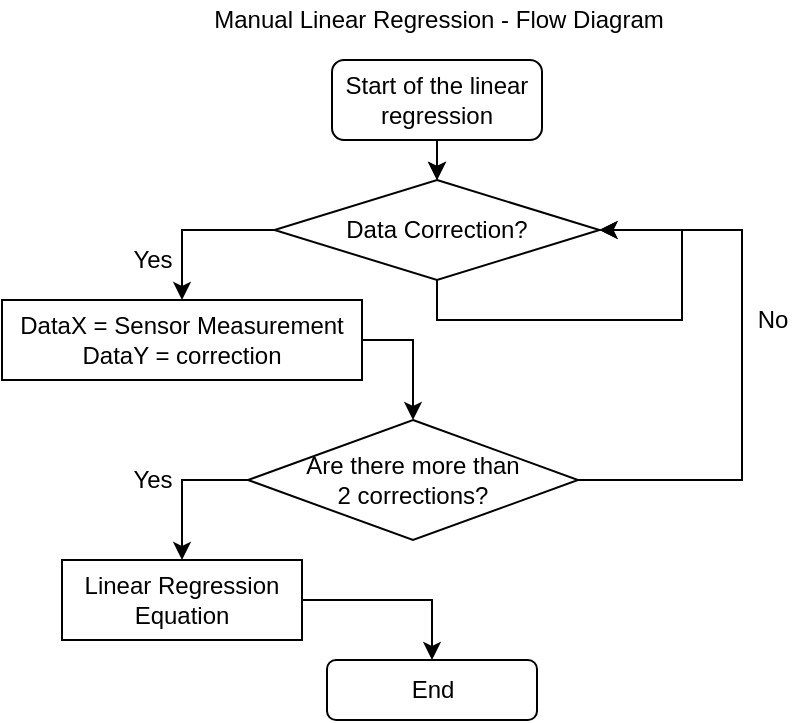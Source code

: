 <mxfile version="13.8.8" type="device"><diagram id="xQFa-wLkWafWOvlleX4Q" name="Page-1"><mxGraphModel dx="1278" dy="580" grid="1" gridSize="10" guides="1" tooltips="1" connect="1" arrows="1" fold="1" page="1" pageScale="1" pageWidth="850" pageHeight="1100" math="0" shadow="0"><root><mxCell id="0"/><mxCell id="1" parent="0"/><mxCell id="ZQp7tGZnX7l4Oew7iFdi-1" value="Manual Linear Regression - Flow Diagram" style="text;html=1;align=center;verticalAlign=middle;resizable=0;points=[];autosize=1;" parent="1" vertex="1"><mxGeometry x="317.5" y="70" width="240" height="20" as="geometry"/></mxCell><mxCell id="s4YBjFQK-lw4znLHdOb_-1" value="" style="edgeStyle=orthogonalEdgeStyle;rounded=0;orthogonalLoop=1;jettySize=auto;html=1;exitX=0.5;exitY=1;exitDx=0;exitDy=0;" parent="1" source="ZQp7tGZnX7l4Oew7iFdi-2" target="ZQp7tGZnX7l4Oew7iFdi-5" edge="1"><mxGeometry relative="1" as="geometry"/></mxCell><mxCell id="ZQp7tGZnX7l4Oew7iFdi-2" value="Start of the linear regression" style="rounded=1;whiteSpace=wrap;html=1;" parent="1" vertex="1"><mxGeometry x="385" y="100" width="105" height="40" as="geometry"/></mxCell><mxCell id="ZQp7tGZnX7l4Oew7iFdi-8" style="edgeStyle=orthogonalEdgeStyle;rounded=0;orthogonalLoop=1;jettySize=auto;html=1;exitX=0.5;exitY=1;exitDx=0;exitDy=0;entryX=0.5;entryY=0;entryDx=0;entryDy=0;" parent="1" target="ZQp7tGZnX7l4Oew7iFdi-5" edge="1"><mxGeometry relative="1" as="geometry"><mxPoint x="437.5" y="140" as="sourcePoint"/></mxGeometry></mxCell><mxCell id="ZQp7tGZnX7l4Oew7iFdi-9" style="edgeStyle=orthogonalEdgeStyle;rounded=0;orthogonalLoop=1;jettySize=auto;html=1;exitX=0;exitY=0.5;exitDx=0;exitDy=0;entryX=0.5;entryY=0;entryDx=0;entryDy=0;" parent="1" source="ZQp7tGZnX7l4Oew7iFdi-5" target="ZQp7tGZnX7l4Oew7iFdi-6" edge="1"><mxGeometry relative="1" as="geometry"/></mxCell><mxCell id="ZQp7tGZnX7l4Oew7iFdi-5" value="&lt;span&gt;Data Correction?&lt;/span&gt;" style="rhombus;whiteSpace=wrap;html=1;" parent="1" vertex="1"><mxGeometry x="356.25" y="160" width="162.5" height="50" as="geometry"/></mxCell><mxCell id="ZQp7tGZnX7l4Oew7iFdi-14" style="edgeStyle=orthogonalEdgeStyle;rounded=0;orthogonalLoop=1;jettySize=auto;html=1;exitX=1;exitY=0.5;exitDx=0;exitDy=0;" parent="1" source="ZQp7tGZnX7l4Oew7iFdi-6" target="ZQp7tGZnX7l4Oew7iFdi-12" edge="1"><mxGeometry relative="1" as="geometry"/></mxCell><mxCell id="ZQp7tGZnX7l4Oew7iFdi-6" value="DataX = Sensor Measurement&lt;br&gt;DataY = correction" style="rounded=0;whiteSpace=wrap;html=1;" parent="1" vertex="1"><mxGeometry x="220" y="220" width="180" height="40" as="geometry"/></mxCell><mxCell id="ZQp7tGZnX7l4Oew7iFdi-11" style="edgeStyle=orthogonalEdgeStyle;rounded=0;orthogonalLoop=1;jettySize=auto;html=1;exitX=0.5;exitY=1;exitDx=0;exitDy=0;entryX=1;entryY=0.5;entryDx=0;entryDy=0;" parent="1" source="ZQp7tGZnX7l4Oew7iFdi-5" target="ZQp7tGZnX7l4Oew7iFdi-5" edge="1"><mxGeometry relative="1" as="geometry"><Array as="points"><mxPoint x="438" y="230"/><mxPoint x="560" y="230"/><mxPoint x="560" y="185"/></Array></mxGeometry></mxCell><mxCell id="ZQp7tGZnX7l4Oew7iFdi-17" style="edgeStyle=orthogonalEdgeStyle;rounded=0;orthogonalLoop=1;jettySize=auto;html=1;exitX=1;exitY=0.5;exitDx=0;exitDy=0;entryX=1;entryY=0.5;entryDx=0;entryDy=0;" parent="1" source="ZQp7tGZnX7l4Oew7iFdi-12" target="ZQp7tGZnX7l4Oew7iFdi-5" edge="1"><mxGeometry relative="1" as="geometry"><Array as="points"><mxPoint x="590" y="310"/><mxPoint x="590" y="185"/></Array></mxGeometry></mxCell><mxCell id="ZQp7tGZnX7l4Oew7iFdi-19" style="edgeStyle=orthogonalEdgeStyle;rounded=0;orthogonalLoop=1;jettySize=auto;html=1;exitX=0;exitY=0.5;exitDx=0;exitDy=0;entryX=0.5;entryY=0;entryDx=0;entryDy=0;" parent="1" source="ZQp7tGZnX7l4Oew7iFdi-12" target="ZQp7tGZnX7l4Oew7iFdi-18" edge="1"><mxGeometry relative="1" as="geometry"/></mxCell><mxCell id="ZQp7tGZnX7l4Oew7iFdi-12" value="Are there more than&lt;br&gt;2 corrections?" style="rhombus;whiteSpace=wrap;html=1;" parent="1" vertex="1"><mxGeometry x="343" y="280" width="165" height="60" as="geometry"/></mxCell><mxCell id="ZQp7tGZnX7l4Oew7iFdi-15" value="Yes" style="text;html=1;align=center;verticalAlign=middle;resizable=0;points=[];autosize=1;" parent="1" vertex="1"><mxGeometry x="280" y="190" width="30" height="20" as="geometry"/></mxCell><mxCell id="ZQp7tGZnX7l4Oew7iFdi-16" value="No" style="text;html=1;align=center;verticalAlign=middle;resizable=0;points=[];autosize=1;" parent="1" vertex="1"><mxGeometry x="590" y="220" width="30" height="20" as="geometry"/></mxCell><mxCell id="ZQp7tGZnX7l4Oew7iFdi-22" style="edgeStyle=orthogonalEdgeStyle;rounded=0;orthogonalLoop=1;jettySize=auto;html=1;exitX=1;exitY=0.5;exitDx=0;exitDy=0;entryX=0.5;entryY=0;entryDx=0;entryDy=0;" parent="1" source="ZQp7tGZnX7l4Oew7iFdi-18" target="ZQp7tGZnX7l4Oew7iFdi-21" edge="1"><mxGeometry relative="1" as="geometry"/></mxCell><mxCell id="ZQp7tGZnX7l4Oew7iFdi-18" value="Linear Regression Equation" style="rounded=0;whiteSpace=wrap;html=1;" parent="1" vertex="1"><mxGeometry x="250" y="350" width="120" height="40" as="geometry"/></mxCell><mxCell id="ZQp7tGZnX7l4Oew7iFdi-20" value="Yes" style="text;html=1;align=center;verticalAlign=middle;resizable=0;points=[];autosize=1;" parent="1" vertex="1"><mxGeometry x="280" y="300" width="30" height="20" as="geometry"/></mxCell><mxCell id="ZQp7tGZnX7l4Oew7iFdi-21" value="End" style="rounded=1;whiteSpace=wrap;html=1;" parent="1" vertex="1"><mxGeometry x="382.5" y="400" width="105" height="30" as="geometry"/></mxCell></root></mxGraphModel></diagram></mxfile>